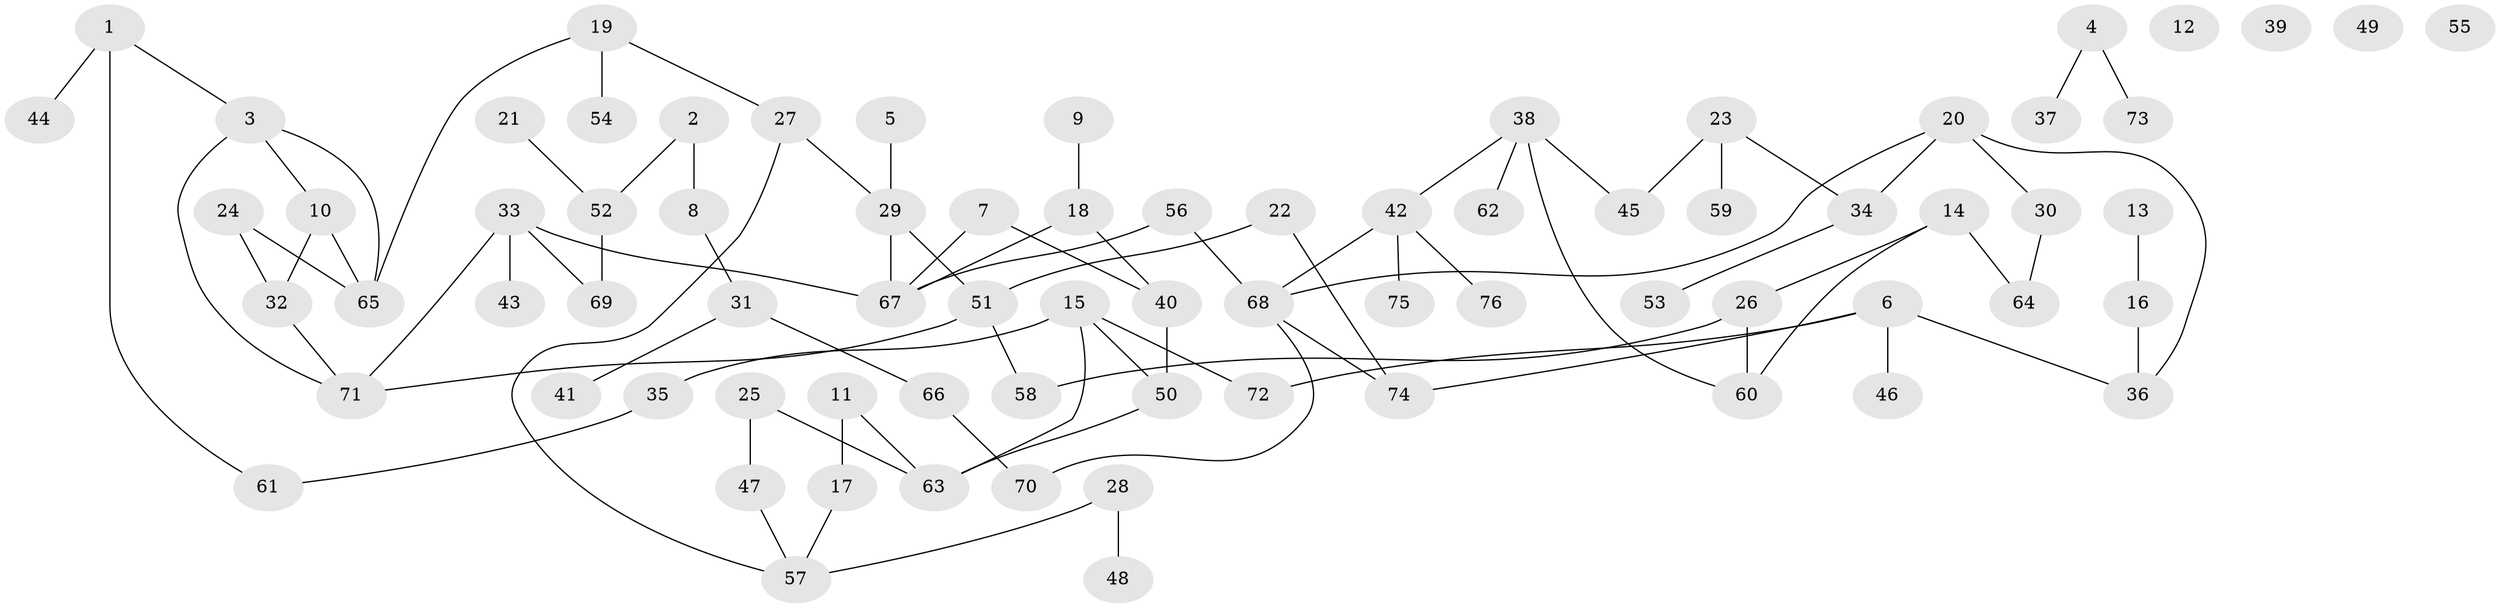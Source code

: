 // coarse degree distribution, {2: 0.2978723404255319, 3: 0.1702127659574468, 1: 0.2127659574468085, 0: 0.0851063829787234, 4: 0.14893617021276595, 5: 0.06382978723404255, 7: 0.02127659574468085}
// Generated by graph-tools (version 1.1) at 2025/41/03/06/25 10:41:23]
// undirected, 76 vertices, 88 edges
graph export_dot {
graph [start="1"]
  node [color=gray90,style=filled];
  1;
  2;
  3;
  4;
  5;
  6;
  7;
  8;
  9;
  10;
  11;
  12;
  13;
  14;
  15;
  16;
  17;
  18;
  19;
  20;
  21;
  22;
  23;
  24;
  25;
  26;
  27;
  28;
  29;
  30;
  31;
  32;
  33;
  34;
  35;
  36;
  37;
  38;
  39;
  40;
  41;
  42;
  43;
  44;
  45;
  46;
  47;
  48;
  49;
  50;
  51;
  52;
  53;
  54;
  55;
  56;
  57;
  58;
  59;
  60;
  61;
  62;
  63;
  64;
  65;
  66;
  67;
  68;
  69;
  70;
  71;
  72;
  73;
  74;
  75;
  76;
  1 -- 3;
  1 -- 44;
  1 -- 61;
  2 -- 8;
  2 -- 52;
  3 -- 10;
  3 -- 65;
  3 -- 71;
  4 -- 37;
  4 -- 73;
  5 -- 29;
  6 -- 36;
  6 -- 46;
  6 -- 72;
  6 -- 74;
  7 -- 40;
  7 -- 67;
  8 -- 31;
  9 -- 18;
  10 -- 32;
  10 -- 65;
  11 -- 17;
  11 -- 63;
  13 -- 16;
  14 -- 26;
  14 -- 60;
  14 -- 64;
  15 -- 35;
  15 -- 50;
  15 -- 63;
  15 -- 72;
  16 -- 36;
  17 -- 57;
  18 -- 40;
  18 -- 67;
  19 -- 27;
  19 -- 54;
  19 -- 65;
  20 -- 30;
  20 -- 34;
  20 -- 36;
  20 -- 68;
  21 -- 52;
  22 -- 51;
  22 -- 74;
  23 -- 34;
  23 -- 45;
  23 -- 59;
  24 -- 32;
  24 -- 65;
  25 -- 47;
  25 -- 63;
  26 -- 58;
  26 -- 60;
  27 -- 29;
  27 -- 57;
  28 -- 48;
  28 -- 57;
  29 -- 51;
  29 -- 67;
  30 -- 64;
  31 -- 41;
  31 -- 66;
  32 -- 71;
  33 -- 43;
  33 -- 67;
  33 -- 69;
  33 -- 71;
  34 -- 53;
  35 -- 61;
  38 -- 42;
  38 -- 45;
  38 -- 60;
  38 -- 62;
  40 -- 50;
  42 -- 68;
  42 -- 75;
  42 -- 76;
  47 -- 57;
  50 -- 63;
  51 -- 58;
  51 -- 71;
  52 -- 69;
  56 -- 67;
  56 -- 68;
  66 -- 70;
  68 -- 70;
  68 -- 74;
}
